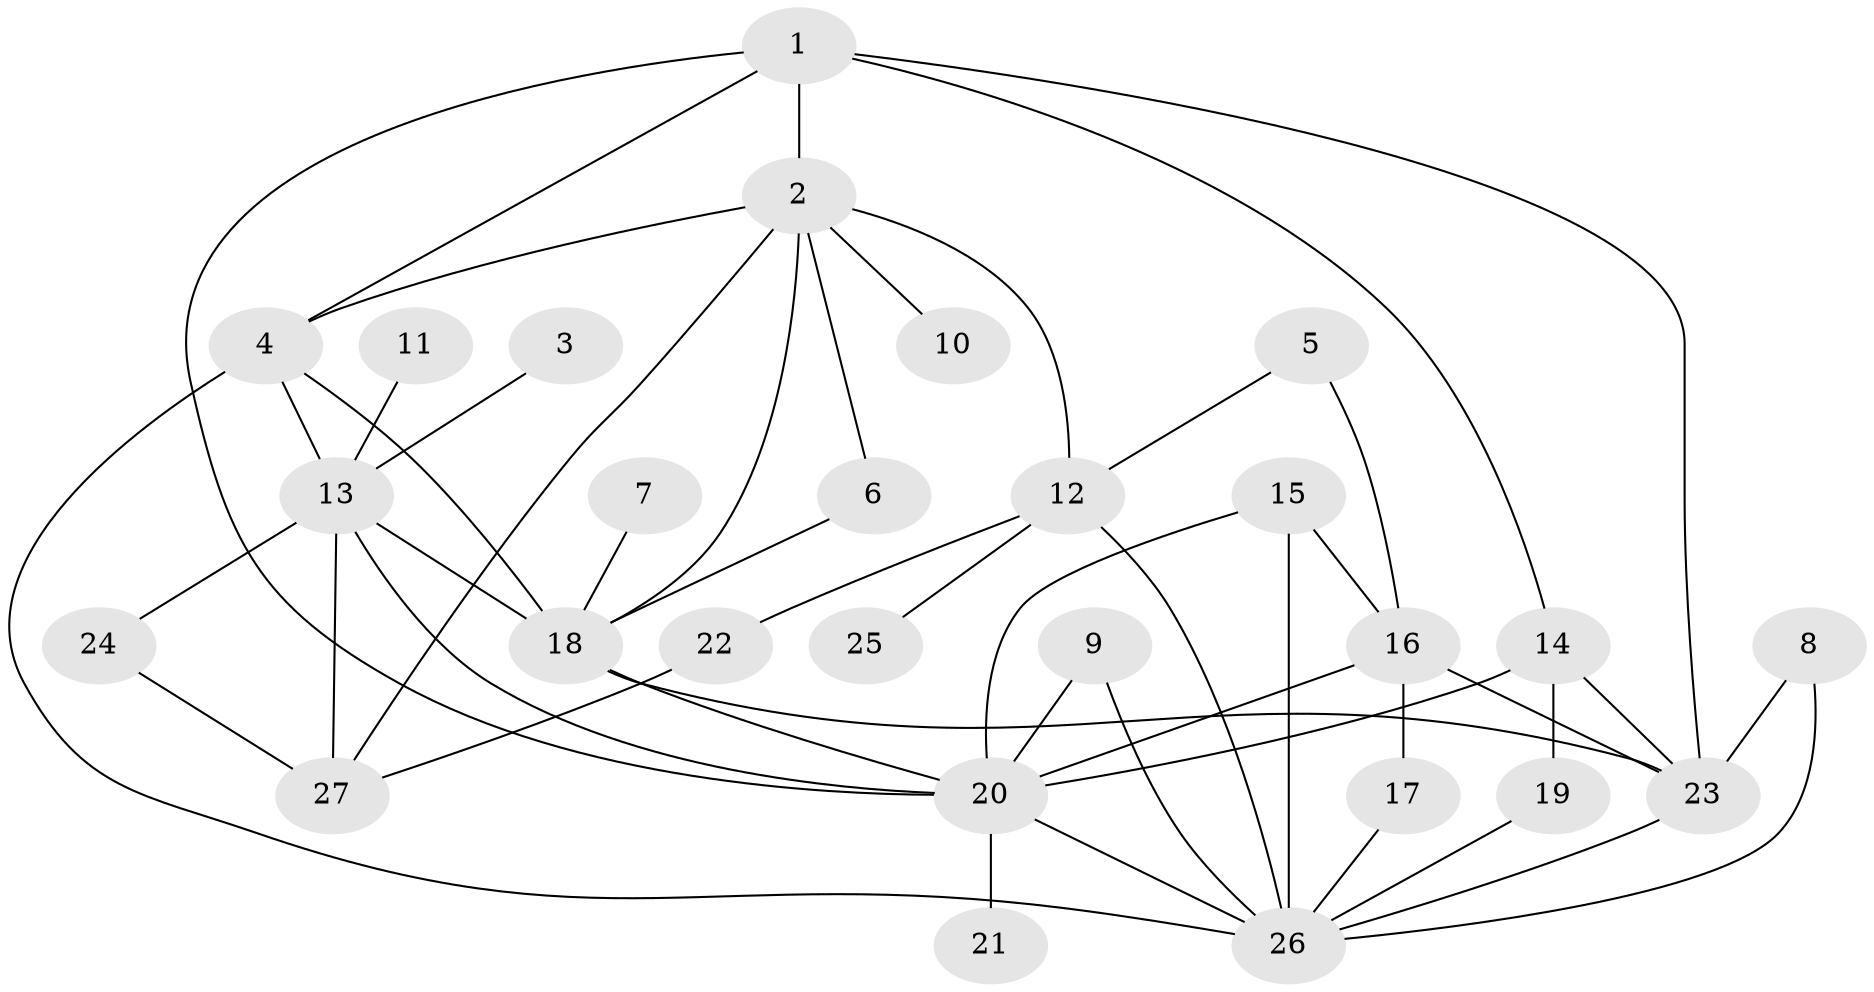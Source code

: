 // original degree distribution, {4: 0.07547169811320754, 6: 0.03773584905660377, 8: 0.03773584905660377, 2: 0.39622641509433965, 5: 0.07547169811320754, 1: 0.16981132075471697, 3: 0.18867924528301888, 7: 0.018867924528301886}
// Generated by graph-tools (version 1.1) at 2025/49/03/09/25 03:49:15]
// undirected, 27 vertices, 49 edges
graph export_dot {
graph [start="1"]
  node [color=gray90,style=filled];
  1;
  2;
  3;
  4;
  5;
  6;
  7;
  8;
  9;
  10;
  11;
  12;
  13;
  14;
  15;
  16;
  17;
  18;
  19;
  20;
  21;
  22;
  23;
  24;
  25;
  26;
  27;
  1 -- 2 [weight=1.0];
  1 -- 4 [weight=1.0];
  1 -- 14 [weight=1.0];
  1 -- 20 [weight=1.0];
  1 -- 23 [weight=1.0];
  2 -- 4 [weight=1.0];
  2 -- 6 [weight=1.0];
  2 -- 10 [weight=1.0];
  2 -- 12 [weight=1.0];
  2 -- 18 [weight=1.0];
  2 -- 27 [weight=1.0];
  3 -- 13 [weight=1.0];
  4 -- 13 [weight=1.0];
  4 -- 18 [weight=1.0];
  4 -- 26 [weight=1.0];
  5 -- 12 [weight=1.0];
  5 -- 16 [weight=1.0];
  6 -- 18 [weight=1.0];
  7 -- 18 [weight=1.0];
  8 -- 23 [weight=1.0];
  8 -- 26 [weight=1.0];
  9 -- 20 [weight=1.0];
  9 -- 26 [weight=1.0];
  11 -- 13 [weight=1.0];
  12 -- 22 [weight=1.0];
  12 -- 25 [weight=1.0];
  12 -- 26 [weight=1.0];
  13 -- 18 [weight=1.0];
  13 -- 20 [weight=1.0];
  13 -- 24 [weight=1.0];
  13 -- 27 [weight=1.0];
  14 -- 19 [weight=1.0];
  14 -- 20 [weight=1.0];
  14 -- 23 [weight=1.0];
  15 -- 16 [weight=1.0];
  15 -- 20 [weight=1.0];
  15 -- 26 [weight=1.0];
  16 -- 17 [weight=1.0];
  16 -- 20 [weight=1.0];
  16 -- 23 [weight=1.0];
  17 -- 26 [weight=1.0];
  18 -- 20 [weight=1.0];
  18 -- 23 [weight=1.0];
  19 -- 26 [weight=1.0];
  20 -- 21 [weight=1.0];
  20 -- 26 [weight=1.0];
  22 -- 27 [weight=1.0];
  23 -- 26 [weight=1.0];
  24 -- 27 [weight=1.0];
}
